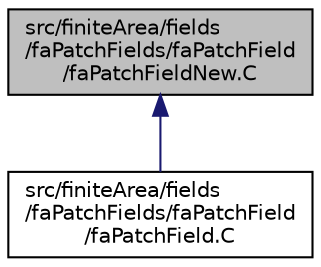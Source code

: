 digraph "src/finiteArea/fields/faPatchFields/faPatchField/faPatchFieldNew.C"
{
  bgcolor="transparent";
  edge [fontname="Helvetica",fontsize="10",labelfontname="Helvetica",labelfontsize="10"];
  node [fontname="Helvetica",fontsize="10",shape=record];
  Node1 [label="src/finiteArea/fields\l/faPatchFields/faPatchField\l/faPatchFieldNew.C",height=0.2,width=0.4,color="black", fillcolor="grey75", style="filled" fontcolor="black"];
  Node1 -> Node2 [dir="back",color="midnightblue",fontsize="10",style="solid",fontname="Helvetica"];
  Node2 [label="src/finiteArea/fields\l/faPatchFields/faPatchField\l/faPatchField.C",height=0.2,width=0.4,color="black",URL="$faPatchField_8C.html"];
}
